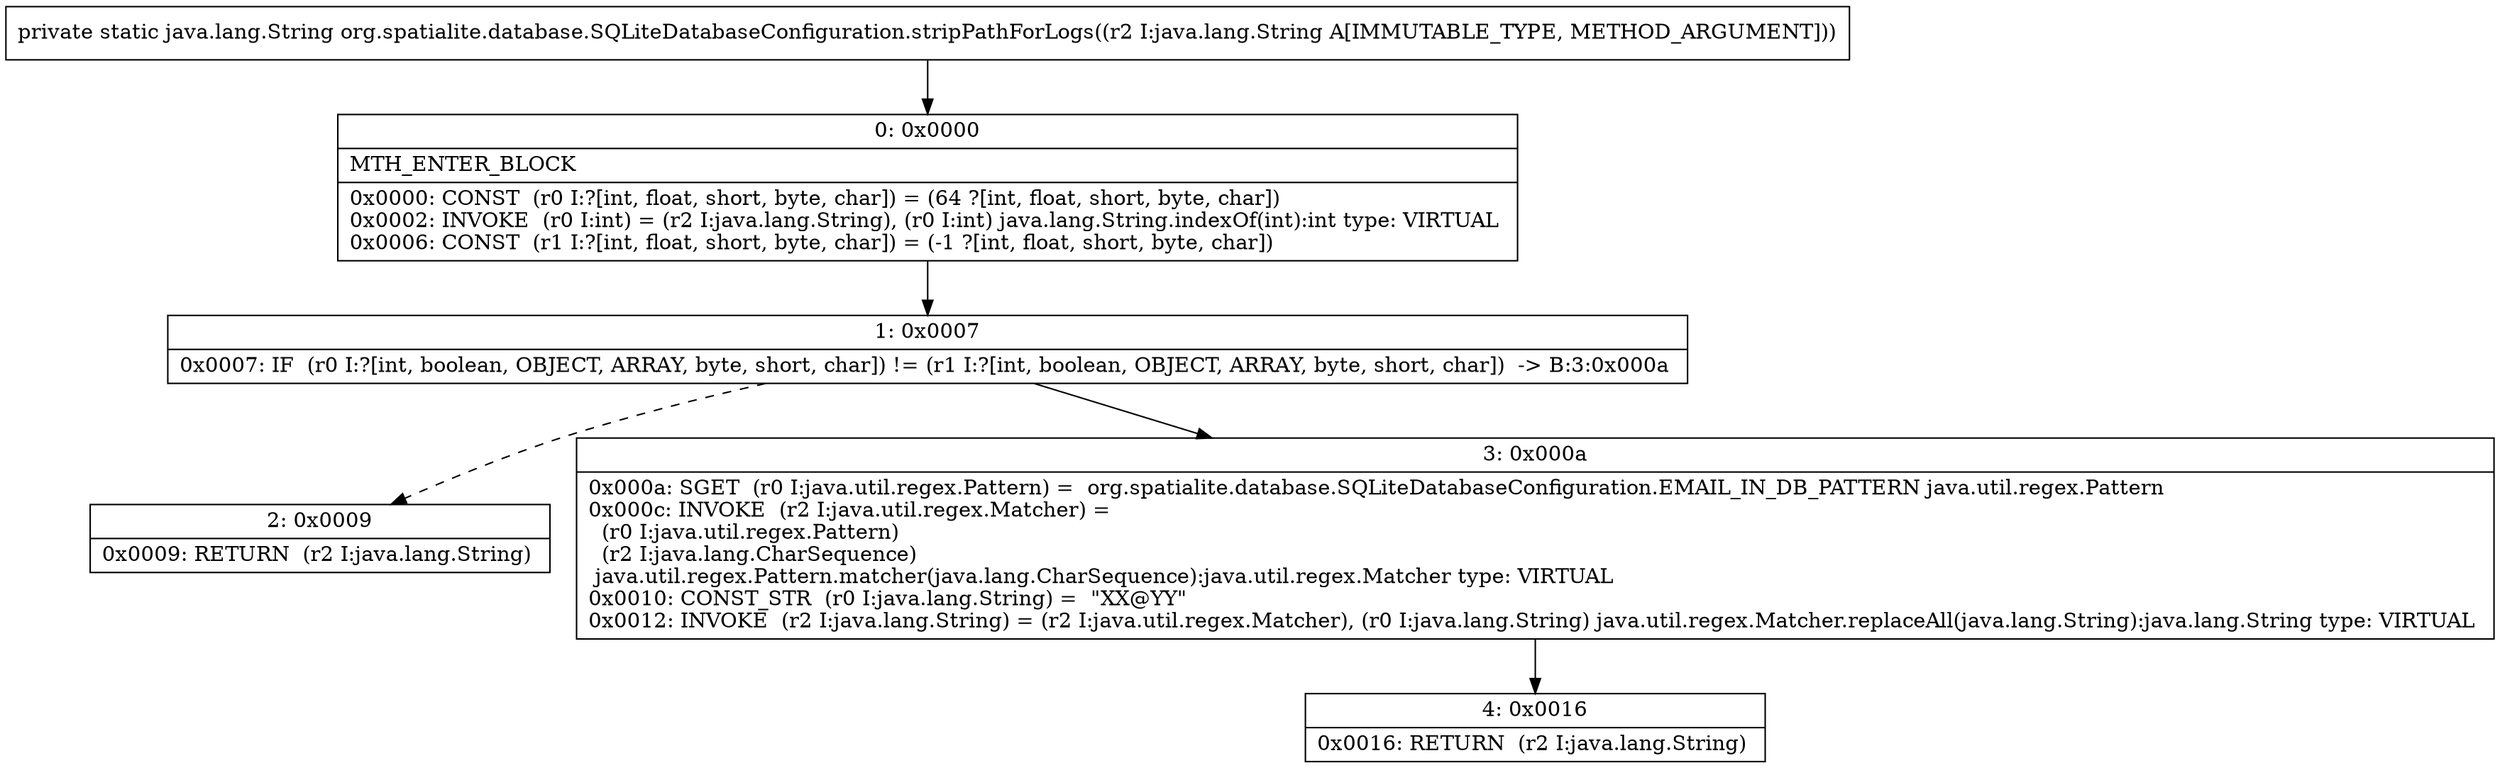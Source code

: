 digraph "CFG fororg.spatialite.database.SQLiteDatabaseConfiguration.stripPathForLogs(Ljava\/lang\/String;)Ljava\/lang\/String;" {
Node_0 [shape=record,label="{0\:\ 0x0000|MTH_ENTER_BLOCK\l|0x0000: CONST  (r0 I:?[int, float, short, byte, char]) = (64 ?[int, float, short, byte, char]) \l0x0002: INVOKE  (r0 I:int) = (r2 I:java.lang.String), (r0 I:int) java.lang.String.indexOf(int):int type: VIRTUAL \l0x0006: CONST  (r1 I:?[int, float, short, byte, char]) = (\-1 ?[int, float, short, byte, char]) \l}"];
Node_1 [shape=record,label="{1\:\ 0x0007|0x0007: IF  (r0 I:?[int, boolean, OBJECT, ARRAY, byte, short, char]) != (r1 I:?[int, boolean, OBJECT, ARRAY, byte, short, char])  \-\> B:3:0x000a \l}"];
Node_2 [shape=record,label="{2\:\ 0x0009|0x0009: RETURN  (r2 I:java.lang.String) \l}"];
Node_3 [shape=record,label="{3\:\ 0x000a|0x000a: SGET  (r0 I:java.util.regex.Pattern) =  org.spatialite.database.SQLiteDatabaseConfiguration.EMAIL_IN_DB_PATTERN java.util.regex.Pattern \l0x000c: INVOKE  (r2 I:java.util.regex.Matcher) = \l  (r0 I:java.util.regex.Pattern)\l  (r2 I:java.lang.CharSequence)\l java.util.regex.Pattern.matcher(java.lang.CharSequence):java.util.regex.Matcher type: VIRTUAL \l0x0010: CONST_STR  (r0 I:java.lang.String) =  \"XX@YY\" \l0x0012: INVOKE  (r2 I:java.lang.String) = (r2 I:java.util.regex.Matcher), (r0 I:java.lang.String) java.util.regex.Matcher.replaceAll(java.lang.String):java.lang.String type: VIRTUAL \l}"];
Node_4 [shape=record,label="{4\:\ 0x0016|0x0016: RETURN  (r2 I:java.lang.String) \l}"];
MethodNode[shape=record,label="{private static java.lang.String org.spatialite.database.SQLiteDatabaseConfiguration.stripPathForLogs((r2 I:java.lang.String A[IMMUTABLE_TYPE, METHOD_ARGUMENT])) }"];
MethodNode -> Node_0;
Node_0 -> Node_1;
Node_1 -> Node_2[style=dashed];
Node_1 -> Node_3;
Node_3 -> Node_4;
}

